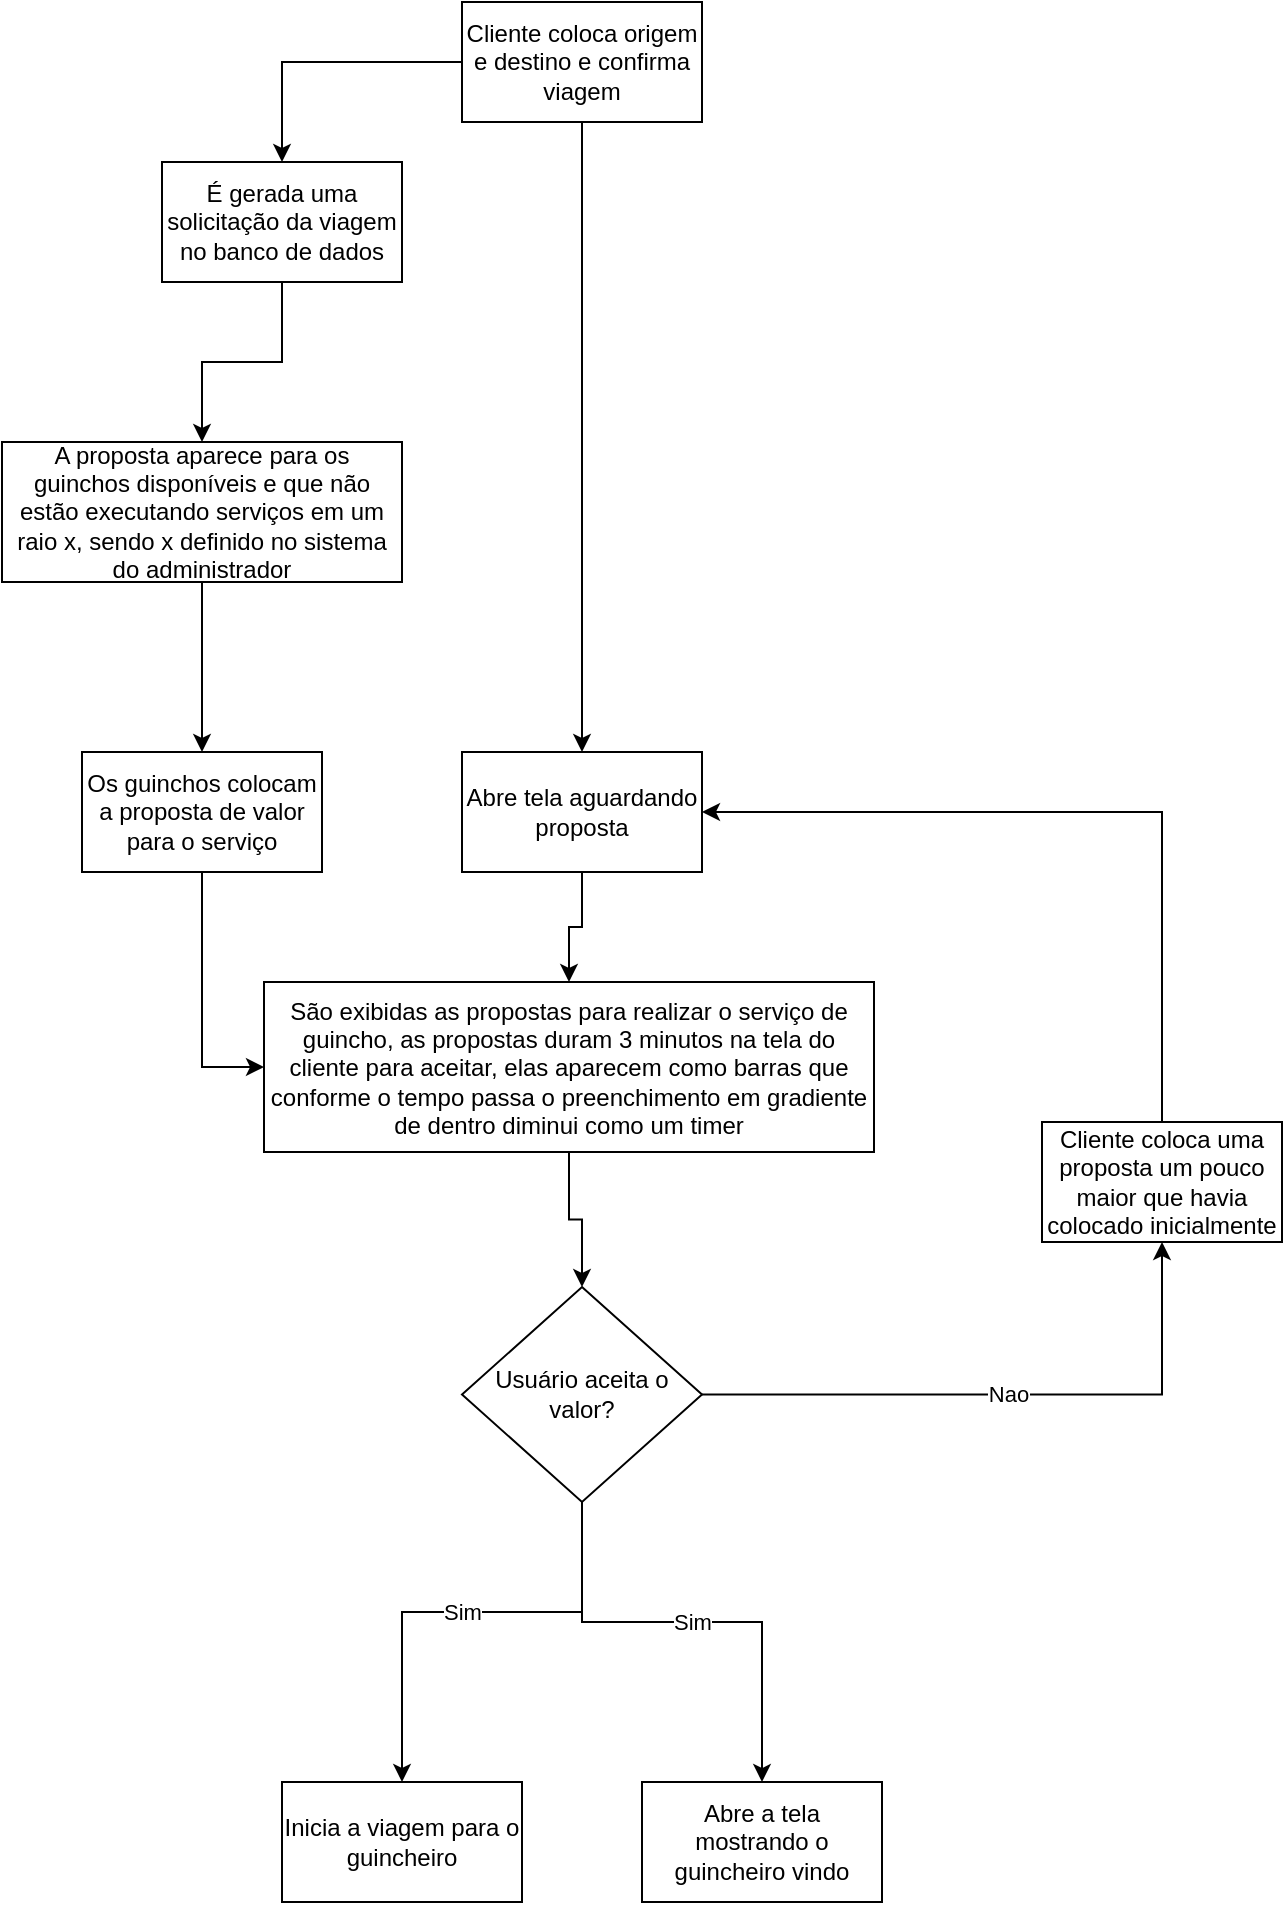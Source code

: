 <mxfile version="28.1.0">
  <diagram name="Página-1" id="gbM7KEM0YgsXCYBwnzht">
    <mxGraphModel dx="1662" dy="905" grid="1" gridSize="10" guides="1" tooltips="1" connect="1" arrows="1" fold="1" page="1" pageScale="1" pageWidth="827" pageHeight="1169" math="0" shadow="0">
      <root>
        <mxCell id="0" />
        <mxCell id="1" parent="0" />
        <mxCell id="bjKzxajJnMHmzWomb82E-8" style="edgeStyle=orthogonalEdgeStyle;rounded=0;orthogonalLoop=1;jettySize=auto;html=1;entryX=0.5;entryY=0;entryDx=0;entryDy=0;" edge="1" parent="1" source="bjKzxajJnMHmzWomb82E-1" target="bjKzxajJnMHmzWomb82E-3">
          <mxGeometry relative="1" as="geometry" />
        </mxCell>
        <mxCell id="bjKzxajJnMHmzWomb82E-11" style="edgeStyle=orthogonalEdgeStyle;rounded=0;orthogonalLoop=1;jettySize=auto;html=1;entryX=0.5;entryY=0;entryDx=0;entryDy=0;" edge="1" parent="1" source="bjKzxajJnMHmzWomb82E-1" target="bjKzxajJnMHmzWomb82E-2">
          <mxGeometry relative="1" as="geometry" />
        </mxCell>
        <mxCell id="bjKzxajJnMHmzWomb82E-1" value="Cliente coloca origem e destino e confirma viagem" style="whiteSpace=wrap;html=1;rotation=0;" vertex="1" parent="1">
          <mxGeometry x="360" y="50" width="120" height="60" as="geometry" />
        </mxCell>
        <mxCell id="bjKzxajJnMHmzWomb82E-15" value="" style="edgeStyle=orthogonalEdgeStyle;rounded=0;orthogonalLoop=1;jettySize=auto;html=1;" edge="1" parent="1" source="bjKzxajJnMHmzWomb82E-2" target="bjKzxajJnMHmzWomb82E-14">
          <mxGeometry relative="1" as="geometry" />
        </mxCell>
        <mxCell id="bjKzxajJnMHmzWomb82E-2" value="Abre tela aguardando proposta" style="whiteSpace=wrap;html=1;" vertex="1" parent="1">
          <mxGeometry x="360" y="425" width="120" height="60" as="geometry" />
        </mxCell>
        <mxCell id="bjKzxajJnMHmzWomb82E-10" value="" style="edgeStyle=orthogonalEdgeStyle;rounded=0;orthogonalLoop=1;jettySize=auto;html=1;" edge="1" parent="1" source="bjKzxajJnMHmzWomb82E-3" target="bjKzxajJnMHmzWomb82E-9">
          <mxGeometry relative="1" as="geometry" />
        </mxCell>
        <mxCell id="bjKzxajJnMHmzWomb82E-3" value="É gerada uma solicitação da viagem no banco de dados" style="whiteSpace=wrap;html=1;" vertex="1" parent="1">
          <mxGeometry x="210" y="130" width="120" height="60" as="geometry" />
        </mxCell>
        <mxCell id="bjKzxajJnMHmzWomb82E-13" value="" style="edgeStyle=orthogonalEdgeStyle;rounded=0;orthogonalLoop=1;jettySize=auto;html=1;" edge="1" parent="1" source="bjKzxajJnMHmzWomb82E-9" target="bjKzxajJnMHmzWomb82E-12">
          <mxGeometry relative="1" as="geometry" />
        </mxCell>
        <mxCell id="bjKzxajJnMHmzWomb82E-9" value="A proposta aparece para os guinchos disponíveis e que não estão executando serviços em um raio x, sendo x definido no sistema do administrador" style="whiteSpace=wrap;html=1;" vertex="1" parent="1">
          <mxGeometry x="130" y="270" width="200" height="70" as="geometry" />
        </mxCell>
        <mxCell id="bjKzxajJnMHmzWomb82E-16" style="edgeStyle=orthogonalEdgeStyle;rounded=0;orthogonalLoop=1;jettySize=auto;html=1;entryX=0;entryY=0.5;entryDx=0;entryDy=0;" edge="1" parent="1" source="bjKzxajJnMHmzWomb82E-12" target="bjKzxajJnMHmzWomb82E-14">
          <mxGeometry relative="1" as="geometry" />
        </mxCell>
        <mxCell id="bjKzxajJnMHmzWomb82E-12" value="Os guinchos colocam a proposta de valor para o serviço" style="whiteSpace=wrap;html=1;" vertex="1" parent="1">
          <mxGeometry x="170" y="425" width="120" height="60" as="geometry" />
        </mxCell>
        <mxCell id="bjKzxajJnMHmzWomb82E-20" value="" style="edgeStyle=orthogonalEdgeStyle;rounded=0;orthogonalLoop=1;jettySize=auto;html=1;" edge="1" parent="1" source="bjKzxajJnMHmzWomb82E-14" target="bjKzxajJnMHmzWomb82E-19">
          <mxGeometry relative="1" as="geometry" />
        </mxCell>
        <mxCell id="bjKzxajJnMHmzWomb82E-14" value="São exibidas as propostas para realizar o serviço de guincho, as propostas duram 3 minutos na tela do cliente para aceitar, elas aparecem como barras que conforme o tempo passa o preenchimento em gradiente de dentro diminui como um timer" style="whiteSpace=wrap;html=1;" vertex="1" parent="1">
          <mxGeometry x="261" y="540" width="305" height="85" as="geometry" />
        </mxCell>
        <mxCell id="bjKzxajJnMHmzWomb82E-22" value="Sim" style="edgeStyle=orthogonalEdgeStyle;rounded=0;orthogonalLoop=1;jettySize=auto;html=1;" edge="1" parent="1" source="bjKzxajJnMHmzWomb82E-19" target="bjKzxajJnMHmzWomb82E-21">
          <mxGeometry relative="1" as="geometry">
            <Array as="points">
              <mxPoint x="420" y="855" />
              <mxPoint x="330" y="855" />
            </Array>
          </mxGeometry>
        </mxCell>
        <mxCell id="bjKzxajJnMHmzWomb82E-25" value="Sim" style="edgeStyle=orthogonalEdgeStyle;rounded=0;orthogonalLoop=1;jettySize=auto;html=1;" edge="1" parent="1" source="bjKzxajJnMHmzWomb82E-19" target="bjKzxajJnMHmzWomb82E-24">
          <mxGeometry relative="1" as="geometry">
            <Array as="points">
              <mxPoint x="420" y="860" />
              <mxPoint x="510" y="860" />
            </Array>
          </mxGeometry>
        </mxCell>
        <mxCell id="bjKzxajJnMHmzWomb82E-27" value="Nao" style="edgeStyle=orthogonalEdgeStyle;rounded=0;orthogonalLoop=1;jettySize=auto;html=1;" edge="1" parent="1" source="bjKzxajJnMHmzWomb82E-19" target="bjKzxajJnMHmzWomb82E-26">
          <mxGeometry relative="1" as="geometry" />
        </mxCell>
        <mxCell id="bjKzxajJnMHmzWomb82E-19" value="Usuário aceita o valor?" style="rhombus;whiteSpace=wrap;html=1;" vertex="1" parent="1">
          <mxGeometry x="360" y="692.5" width="120" height="107.5" as="geometry" />
        </mxCell>
        <mxCell id="bjKzxajJnMHmzWomb82E-21" value="Inicia a viagem para o guincheiro" style="whiteSpace=wrap;html=1;" vertex="1" parent="1">
          <mxGeometry x="270" y="940" width="120" height="60" as="geometry" />
        </mxCell>
        <mxCell id="bjKzxajJnMHmzWomb82E-24" value="Abre a tela mostrando o guincheiro vindo" style="whiteSpace=wrap;html=1;" vertex="1" parent="1">
          <mxGeometry x="450" y="940" width="120" height="60" as="geometry" />
        </mxCell>
        <mxCell id="bjKzxajJnMHmzWomb82E-28" style="edgeStyle=orthogonalEdgeStyle;rounded=0;orthogonalLoop=1;jettySize=auto;html=1;entryX=1;entryY=0.5;entryDx=0;entryDy=0;" edge="1" parent="1" source="bjKzxajJnMHmzWomb82E-26" target="bjKzxajJnMHmzWomb82E-2">
          <mxGeometry relative="1" as="geometry">
            <Array as="points">
              <mxPoint x="710" y="455" />
            </Array>
          </mxGeometry>
        </mxCell>
        <mxCell id="bjKzxajJnMHmzWomb82E-26" value="Cliente coloca uma proposta um pouco maior que havia colocado inicialmente" style="whiteSpace=wrap;html=1;" vertex="1" parent="1">
          <mxGeometry x="650" y="610" width="120" height="60" as="geometry" />
        </mxCell>
      </root>
    </mxGraphModel>
  </diagram>
</mxfile>
